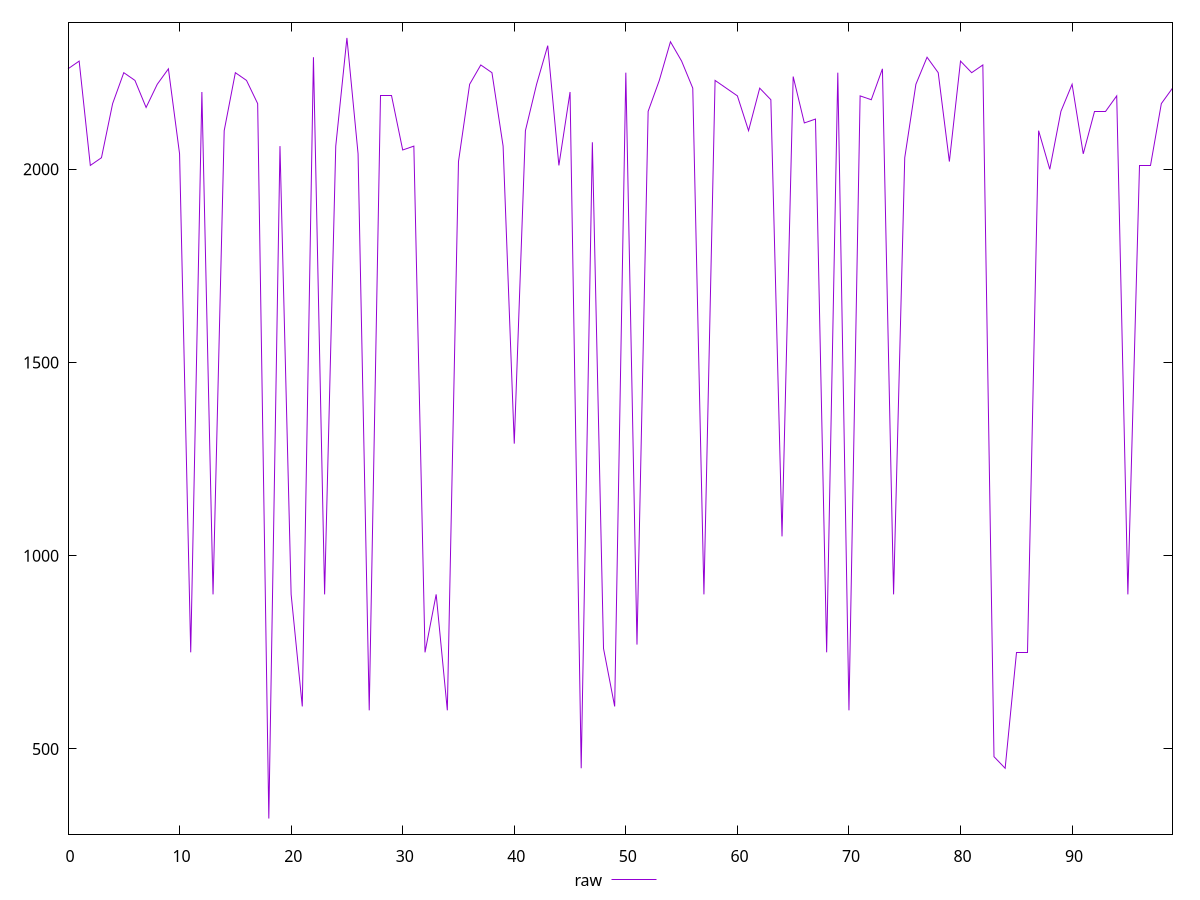 reset

$raw <<EOF
0 2260
1 2280
2 2010
3 2030
4 2170
5 2250
6 2230
7 2160
8 2220
9 2260
10 2040
11 750
12 2200
13 900
14 2100
15 2250
16 2230
17 2170
18 320
19 2060
20 900
21 610
22 2290
23 900
24 2060
25 2340
26 2040
27 600
28 2190
29 2190
30 2050
31 2060
32 750
33 900
34 600
35 2020
36 2220
37 2270
38 2250
39 2060
40 1290
41 2100
42 2220
43 2320
44 2010
45 2200
46 450
47 2070
48 760
49 610
50 2250
51 770
52 2150
53 2230
54 2330
55 2280
56 2210
57 900
58 2230
59 2210
60 2190
61 2100
62 2210
63 2180
64 1050
65 2240
66 2120
67 2130
68 750
69 2250
70 600
71 2190
72 2180
73 2260
74 900
75 2030
76 2220
77 2290
78 2250
79 2020
80 2280
81 2250
82 2270
83 480
84 450
85 750
86 750
87 2100
88 2000
89 2150
90 2220
91 2040
92 2150
93 2150
94 2190
95 900
96 2010
97 2010
98 2170
99 2210
EOF

set key outside below
set xrange [0:99]
set yrange [279.6:2380.4]
set trange [279.6:2380.4]
set terminal svg size 640, 500 enhanced background rgb 'white'
set output "report_00015_2021-02-09T16-11-33.973Z/unused-javascript/samples/pages+cached+noadtech/raw/values.svg"

plot $raw title "raw" with line

reset
